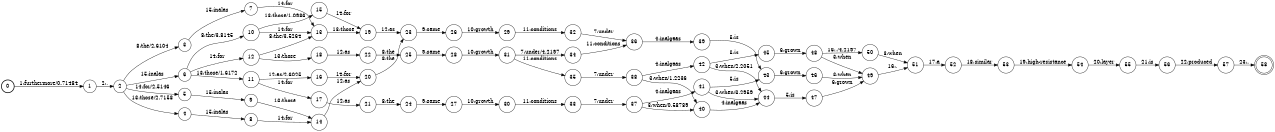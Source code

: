 digraph FST {
rankdir = LR;
size = "8.5,11";
label = "";
center = 1;
orientation = Portrait;
ranksep = "0.4";
nodesep = "0.25";
0 [label = "0", shape = circle, style = bold, fontsize = 14]
	0 -> 1 [label = "1:furthermore/0.71484", fontsize = 14];
1 [label = "1", shape = circle, style = solid, fontsize = 14]
	1 -> 2 [label = "2:,", fontsize = 14];
2 [label = "2", shape = circle, style = solid, fontsize = 14]
	2 -> 3 [label = "8:the/2.6104", fontsize = 14];
	2 -> 4 [label = "13:those/2.7158", fontsize = 14];
	2 -> 5 [label = "14:for/2.5146", fontsize = 14];
	2 -> 6 [label = "15:inalas", fontsize = 14];
3 [label = "3", shape = circle, style = solid, fontsize = 14]
	3 -> 7 [label = "15:inalas", fontsize = 14];
4 [label = "4", shape = circle, style = solid, fontsize = 14]
	4 -> 8 [label = "15:inalas", fontsize = 14];
5 [label = "5", shape = circle, style = solid, fontsize = 14]
	5 -> 9 [label = "15:inalas", fontsize = 14];
6 [label = "6", shape = circle, style = solid, fontsize = 14]
	6 -> 10 [label = "8:the/3.8145", fontsize = 14];
	6 -> 11 [label = "13:those/1.6172", fontsize = 14];
	6 -> 12 [label = "14:for", fontsize = 14];
7 [label = "7", shape = circle, style = solid, fontsize = 14]
	7 -> 13 [label = "14:for", fontsize = 14];
8 [label = "8", shape = circle, style = solid, fontsize = 14]
	8 -> 14 [label = "14:for", fontsize = 14];
9 [label = "9", shape = circle, style = solid, fontsize = 14]
	9 -> 14 [label = "13:those", fontsize = 14];
10 [label = "10", shape = circle, style = solid, fontsize = 14]
	10 -> 15 [label = "13:those/1.0986", fontsize = 14];
	10 -> 13 [label = "14:for", fontsize = 14];
11 [label = "11", shape = circle, style = solid, fontsize = 14]
	11 -> 16 [label = "12:as/2.6025", fontsize = 14];
	11 -> 17 [label = "14:for", fontsize = 14];
12 [label = "12", shape = circle, style = solid, fontsize = 14]
	12 -> 13 [label = "8:the/3.5264", fontsize = 14];
	12 -> 18 [label = "13:those", fontsize = 14];
13 [label = "13", shape = circle, style = solid, fontsize = 14]
	13 -> 19 [label = "13:those", fontsize = 14];
14 [label = "14", shape = circle, style = solid, fontsize = 14]
	14 -> 20 [label = "12:as", fontsize = 14];
15 [label = "15", shape = circle, style = solid, fontsize = 14]
	15 -> 19 [label = "14:for", fontsize = 14];
16 [label = "16", shape = circle, style = solid, fontsize = 14]
	16 -> 20 [label = "14:for", fontsize = 14];
17 [label = "17", shape = circle, style = solid, fontsize = 14]
	17 -> 21 [label = "12:as", fontsize = 14];
18 [label = "18", shape = circle, style = solid, fontsize = 14]
	18 -> 22 [label = "12:as", fontsize = 14];
19 [label = "19", shape = circle, style = solid, fontsize = 14]
	19 -> 23 [label = "12:as", fontsize = 14];
20 [label = "20", shape = circle, style = solid, fontsize = 14]
	20 -> 23 [label = "8:the", fontsize = 14];
21 [label = "21", shape = circle, style = solid, fontsize = 14]
	21 -> 24 [label = "8:the", fontsize = 14];
22 [label = "22", shape = circle, style = solid, fontsize = 14]
	22 -> 25 [label = "8:the", fontsize = 14];
23 [label = "23", shape = circle, style = solid, fontsize = 14]
	23 -> 26 [label = "9:same", fontsize = 14];
24 [label = "24", shape = circle, style = solid, fontsize = 14]
	24 -> 27 [label = "9:same", fontsize = 14];
25 [label = "25", shape = circle, style = solid, fontsize = 14]
	25 -> 28 [label = "9:same", fontsize = 14];
26 [label = "26", shape = circle, style = solid, fontsize = 14]
	26 -> 29 [label = "10:growth", fontsize = 14];
27 [label = "27", shape = circle, style = solid, fontsize = 14]
	27 -> 30 [label = "10:growth", fontsize = 14];
28 [label = "28", shape = circle, style = solid, fontsize = 14]
	28 -> 31 [label = "10:growth", fontsize = 14];
29 [label = "29", shape = circle, style = solid, fontsize = 14]
	29 -> 32 [label = "11:conditions", fontsize = 14];
30 [label = "30", shape = circle, style = solid, fontsize = 14]
	30 -> 33 [label = "11:conditions", fontsize = 14];
31 [label = "31", shape = circle, style = solid, fontsize = 14]
	31 -> 34 [label = "7:under/4.2197", fontsize = 14];
	31 -> 35 [label = "11:conditions", fontsize = 14];
32 [label = "32", shape = circle, style = solid, fontsize = 14]
	32 -> 36 [label = "7:under", fontsize = 14];
33 [label = "33", shape = circle, style = solid, fontsize = 14]
	33 -> 37 [label = "7:under", fontsize = 14];
34 [label = "34", shape = circle, style = solid, fontsize = 14]
	34 -> 36 [label = "11:conditions", fontsize = 14];
35 [label = "35", shape = circle, style = solid, fontsize = 14]
	35 -> 38 [label = "7:under", fontsize = 14];
36 [label = "36", shape = circle, style = solid, fontsize = 14]
	36 -> 39 [label = "4:inalgaas", fontsize = 14];
37 [label = "37", shape = circle, style = solid, fontsize = 14]
	37 -> 40 [label = "3:when/0.58789", fontsize = 14];
	37 -> 41 [label = "4:inalgaas", fontsize = 14];
38 [label = "38", shape = circle, style = solid, fontsize = 14]
	38 -> 40 [label = "3:when/1.2236", fontsize = 14];
	38 -> 42 [label = "4:inalgaas", fontsize = 14];
39 [label = "39", shape = circle, style = solid, fontsize = 14]
	39 -> 43 [label = "5:is", fontsize = 14];
40 [label = "40", shape = circle, style = solid, fontsize = 14]
	40 -> 44 [label = "4:inalgaas", fontsize = 14];
41 [label = "41", shape = circle, style = solid, fontsize = 14]
	41 -> 44 [label = "3:when/3.2959", fontsize = 14];
	41 -> 43 [label = "5:is", fontsize = 14];
42 [label = "42", shape = circle, style = solid, fontsize = 14]
	42 -> 44 [label = "3:when/2.2051", fontsize = 14];
	42 -> 45 [label = "5:is", fontsize = 14];
43 [label = "43", shape = circle, style = solid, fontsize = 14]
	43 -> 46 [label = "6:grown", fontsize = 14];
44 [label = "44", shape = circle, style = solid, fontsize = 14]
	44 -> 47 [label = "5:is", fontsize = 14];
45 [label = "45", shape = circle, style = solid, fontsize = 14]
	45 -> 48 [label = "6:grown", fontsize = 14];
46 [label = "46", shape = circle, style = solid, fontsize = 14]
	46 -> 49 [label = "3:when", fontsize = 14];
47 [label = "47", shape = circle, style = solid, fontsize = 14]
	47 -> 49 [label = "6:grown", fontsize = 14];
48 [label = "48", shape = circle, style = solid, fontsize = 14]
	48 -> 50 [label = "16:,/4.2197", fontsize = 14];
	48 -> 49 [label = "3:when", fontsize = 14];
49 [label = "49", shape = circle, style = solid, fontsize = 14]
	49 -> 51 [label = "16:,", fontsize = 14];
50 [label = "50", shape = circle, style = solid, fontsize = 14]
	50 -> 51 [label = "3:when", fontsize = 14];
51 [label = "51", shape = circle, style = solid, fontsize = 14]
	51 -> 52 [label = "17:a", fontsize = 14];
52 [label = "52", shape = circle, style = solid, fontsize = 14]
	52 -> 53 [label = "18:similar", fontsize = 14];
53 [label = "53", shape = circle, style = solid, fontsize = 14]
	53 -> 54 [label = "19:high-resistance", fontsize = 14];
54 [label = "54", shape = circle, style = solid, fontsize = 14]
	54 -> 55 [label = "20:layer", fontsize = 14];
55 [label = "55", shape = circle, style = solid, fontsize = 14]
	55 -> 56 [label = "21:is", fontsize = 14];
56 [label = "56", shape = circle, style = solid, fontsize = 14]
	56 -> 57 [label = "22:produced", fontsize = 14];
57 [label = "57", shape = circle, style = solid, fontsize = 14]
	57 -> 58 [label = "23:.", fontsize = 14];
58 [label = "58", shape = doublecircle, style = solid, fontsize = 14]
}
